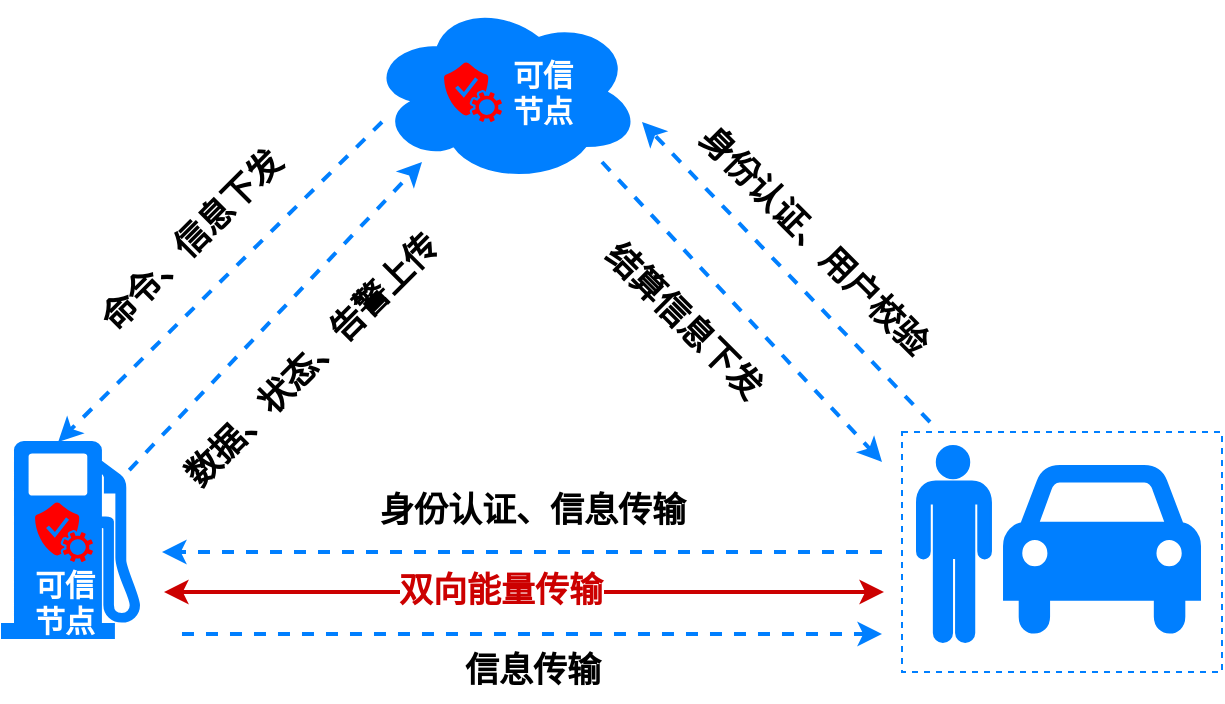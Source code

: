 <mxfile version="14.7.2" type="github">
  <diagram id="Cjj3EbLv5Fek7z0adMi1" name="Page-1">
    <mxGraphModel dx="1030" dy="533" grid="1" gridSize="10" guides="1" tooltips="1" connect="1" arrows="1" fold="1" page="1" pageScale="1" pageWidth="827" pageHeight="1169" math="0" shadow="0">
      <root>
        <mxCell id="0" />
        <mxCell id="1" parent="0" />
        <mxCell id="wFQRYTJyp1MDSDhn1XXY-24" value="" style="rounded=0;whiteSpace=wrap;html=1;labelBackgroundColor=none;fontSize=14;fontColor=#007FFF;fillColor=none;dashed=1;strokeColor=#007FFF;" parent="1" vertex="1">
          <mxGeometry x="620" y="335" width="160" height="120" as="geometry" />
        </mxCell>
        <mxCell id="wFQRYTJyp1MDSDhn1XXY-1" value="" style="shape=mxgraph.signs.people.man_1;html=1;pointerEvents=1;verticalLabelPosition=bottom;verticalAlign=top;align=center;fillColor=#007FFF;strokeColor=#007FFF;" parent="1" vertex="1">
          <mxGeometry x="627.5" y="342" width="37" height="98" as="geometry" />
        </mxCell>
        <mxCell id="wFQRYTJyp1MDSDhn1XXY-2" value="" style="shape=mxgraph.signs.transportation.gas_1;html=1;pointerEvents=1;verticalLabelPosition=bottom;verticalAlign=top;align=center;fillColor=#007FFF;strokeColor=#007FFF;" parent="1" vertex="1">
          <mxGeometry x="170" y="340" width="68.5" height="98" as="geometry" />
        </mxCell>
        <mxCell id="wFQRYTJyp1MDSDhn1XXY-3" value="" style="ellipse;shape=cloud;whiteSpace=wrap;html=1;labelBorderColor=none;labelBackgroundColor=none;strokeColor=#007FFF;fillColor=#007FFF;" parent="1" vertex="1">
          <mxGeometry x="354" y="120" width="135" height="90" as="geometry" />
        </mxCell>
        <mxCell id="wFQRYTJyp1MDSDhn1XXY-7" value="" style="endArrow=classic;html=1;entryX=0.41;entryY=0;entryDx=0;entryDy=0;entryPerimeter=0;strokeWidth=2;dashed=1;strokeColor=#007FFF;" parent="1" target="wFQRYTJyp1MDSDhn1XXY-2" edge="1">
          <mxGeometry width="50" height="50" relative="1" as="geometry">
            <mxPoint x="360" y="180" as="sourcePoint" />
            <mxPoint x="460" y="280" as="targetPoint" />
          </mxGeometry>
        </mxCell>
        <mxCell id="wFQRYTJyp1MDSDhn1XXY-9" value="命令、信息下发" style="text;html=1;align=center;verticalAlign=middle;resizable=0;points=[];autosize=1;strokeColor=none;rotation=-45;fontSize=17;fontStyle=1" parent="1" vertex="1">
          <mxGeometry x="200" y="225" width="130" height="30" as="geometry" />
        </mxCell>
        <mxCell id="wFQRYTJyp1MDSDhn1XXY-10" value="" style="endArrow=classic;html=1;dashed=1;fontSize=14;strokeWidth=2;exitX=0.929;exitY=0.143;exitDx=0;exitDy=0;exitPerimeter=0;strokeColor=#007FFF;" parent="1" source="wFQRYTJyp1MDSDhn1XXY-2" edge="1">
          <mxGeometry width="50" height="50" relative="1" as="geometry">
            <mxPoint x="410" y="330" as="sourcePoint" />
            <mxPoint x="380" y="200" as="targetPoint" />
          </mxGeometry>
        </mxCell>
        <mxCell id="wFQRYTJyp1MDSDhn1XXY-11" value="" style="endArrow=classic;html=1;entryX=0.41;entryY=0;entryDx=0;entryDy=0;entryPerimeter=0;strokeWidth=2;dashed=1;strokeColor=#007FFF;" parent="1" edge="1">
          <mxGeometry width="50" height="50" relative="1" as="geometry">
            <mxPoint x="610" y="395" as="sourcePoint" />
            <mxPoint x="250.0" y="395" as="targetPoint" />
          </mxGeometry>
        </mxCell>
        <mxCell id="wFQRYTJyp1MDSDhn1XXY-12" value="" style="endArrow=classic;html=1;dashed=1;fontSize=14;strokeWidth=2;exitX=0.929;exitY=0.143;exitDx=0;exitDy=0;exitPerimeter=0;strokeColor=#007FFF;" parent="1" edge="1">
          <mxGeometry width="50" height="50" relative="1" as="geometry">
            <mxPoint x="259.997" y="436.014" as="sourcePoint" />
            <mxPoint x="610" y="436" as="targetPoint" />
          </mxGeometry>
        </mxCell>
        <mxCell id="wFQRYTJyp1MDSDhn1XXY-13" value="" style="endArrow=classic;html=1;strokeWidth=2;dashed=1;strokeColor=#007FFF;" parent="1" edge="1">
          <mxGeometry width="50" height="50" relative="1" as="geometry">
            <mxPoint x="470" y="200" as="sourcePoint" />
            <mxPoint x="610" y="350" as="targetPoint" />
          </mxGeometry>
        </mxCell>
        <mxCell id="wFQRYTJyp1MDSDhn1XXY-14" value="" style="endArrow=classic;html=1;dashed=1;fontSize=14;strokeWidth=2;strokeColor=#007FFF;" parent="1" edge="1">
          <mxGeometry width="50" height="50" relative="1" as="geometry">
            <mxPoint x="634" y="330" as="sourcePoint" />
            <mxPoint x="490" y="180" as="targetPoint" />
          </mxGeometry>
        </mxCell>
        <mxCell id="wFQRYTJyp1MDSDhn1XXY-15" value="身份认证、用户校验" style="text;html=1;align=center;verticalAlign=middle;resizable=0;points=[];autosize=1;strokeColor=none;rotation=45;fontSize=17;fontStyle=1" parent="1" vertex="1">
          <mxGeometry x="490" y="225" width="170" height="30" as="geometry" />
        </mxCell>
        <mxCell id="wFQRYTJyp1MDSDhn1XXY-16" value="身份认证、信息传输" style="text;html=1;align=center;verticalAlign=middle;resizable=0;points=[];autosize=1;strokeColor=none;rotation=0;fontSize=17;fontStyle=1" parent="1" vertex="1">
          <mxGeometry x="350" y="360" width="170" height="30" as="geometry" />
        </mxCell>
        <mxCell id="wFQRYTJyp1MDSDhn1XXY-17" value="数据、状态、告警上传" style="text;html=1;align=center;verticalAlign=middle;resizable=0;points=[];autosize=1;strokeColor=none;rotation=-45;fontSize=17;fontStyle=1" parent="1" vertex="1">
          <mxGeometry x="230" y="285" width="190" height="30" as="geometry" />
        </mxCell>
        <mxCell id="wFQRYTJyp1MDSDhn1XXY-18" value="" style="shape=mxgraph.signs.transportation.car_4;html=1;pointerEvents=1;verticalLabelPosition=bottom;verticalAlign=top;align=center;labelBackgroundColor=none;fontSize=14;fontColor=#007FFF;fillColor=#007FFF;strokeColor=#007FFF;" parent="1" vertex="1">
          <mxGeometry x="671" y="352" width="98" height="86" as="geometry" />
        </mxCell>
        <mxCell id="wFQRYTJyp1MDSDhn1XXY-19" value="信息传输" style="text;html=1;align=center;verticalAlign=middle;resizable=0;points=[];autosize=1;strokeColor=none;rotation=0;fontSize=17;fontStyle=1" parent="1" vertex="1">
          <mxGeometry x="395" y="440" width="80" height="30" as="geometry" />
        </mxCell>
        <mxCell id="wFQRYTJyp1MDSDhn1XXY-20" value="" style="endArrow=classic;startArrow=classic;html=1;fontSize=14;fontColor=#007FFF;strokeWidth=2;strokeColor=#CC0000;" parent="1" edge="1">
          <mxGeometry width="50" height="50" relative="1" as="geometry">
            <mxPoint x="251" y="415" as="sourcePoint" />
            <mxPoint x="611" y="415" as="targetPoint" />
          </mxGeometry>
        </mxCell>
        <mxCell id="wFQRYTJyp1MDSDhn1XXY-21" value="&lt;font color=&quot;#cc0000&quot; style=&quot;font-size: 17px;&quot;&gt;双向能量传输&lt;/font&gt;" style="edgeLabel;html=1;align=center;verticalAlign=middle;resizable=0;points=[];fontSize=17;fontColor=#007FFF;fontStyle=1" parent="wFQRYTJyp1MDSDhn1XXY-20" vertex="1" connectable="0">
          <mxGeometry x="-0.067" relative="1" as="geometry">
            <mxPoint as="offset" />
          </mxGeometry>
        </mxCell>
        <mxCell id="wFQRYTJyp1MDSDhn1XXY-23" value="结算信息下发&lt;br style=&quot;font-size: 17px;&quot;&gt;" style="text;html=1;align=center;verticalAlign=middle;resizable=0;points=[];autosize=1;strokeColor=none;rotation=45;fontSize=17;fontStyle=1" parent="1" vertex="1">
          <mxGeometry x="450" y="265" width="120" height="30" as="geometry" />
        </mxCell>
        <mxCell id="wFQRYTJyp1MDSDhn1XXY-33" value="&lt;font color=&quot;#ffffff&quot; style=&quot;font-size: 15px;&quot;&gt;&lt;b style=&quot;font-size: 15px;&quot;&gt;可信&lt;br style=&quot;font-size: 15px;&quot;&gt;节点&lt;/b&gt;&lt;/font&gt;" style="text;html=1;align=center;verticalAlign=middle;resizable=0;points=[];autosize=1;strokeColor=none;fontSize=15;fontColor=#007FFF;" parent="1" vertex="1">
          <mxGeometry x="176" y="400" width="50" height="40" as="geometry" />
        </mxCell>
        <mxCell id="wFQRYTJyp1MDSDhn1XXY-34" value="" style="pointerEvents=1;shadow=0;dashed=0;html=1;strokeColor=none;labelPosition=center;verticalLabelPosition=bottom;verticalAlign=top;outlineConnect=0;align=center;shape=mxgraph.office.services.verification_service;labelBackgroundColor=none;sketch=0;fontSize=14;fontColor=#007FFF;fillColor=#FF0000;" parent="1" vertex="1">
          <mxGeometry x="186.51" y="370" width="28.98" height="30" as="geometry" />
        </mxCell>
        <mxCell id="wFQRYTJyp1MDSDhn1XXY-36" value="&lt;font color=&quot;#ffffff&quot; style=&quot;font-size: 15px;&quot;&gt;&lt;span style=&quot;font-size: 15px;&quot;&gt;可信&lt;br style=&quot;font-size: 15px;&quot;&gt;节点&lt;/span&gt;&lt;/font&gt;" style="text;html=1;align=center;verticalAlign=middle;resizable=0;points=[];autosize=1;strokeColor=none;fontSize=15;fontColor=#007FFF;fontStyle=1" parent="1" vertex="1">
          <mxGeometry x="415" y="145" width="50" height="40" as="geometry" />
        </mxCell>
        <mxCell id="wFQRYTJyp1MDSDhn1XXY-37" value="" style="pointerEvents=1;shadow=0;dashed=0;html=1;strokeColor=none;labelPosition=center;verticalLabelPosition=bottom;verticalAlign=top;outlineConnect=0;align=center;shape=mxgraph.office.services.verification_service;labelBackgroundColor=none;sketch=0;fontSize=14;fontColor=#007FFF;fillColor=#FF0000;" parent="1" vertex="1">
          <mxGeometry x="391.02" y="150" width="28.98" height="30" as="geometry" />
        </mxCell>
      </root>
    </mxGraphModel>
  </diagram>
</mxfile>
